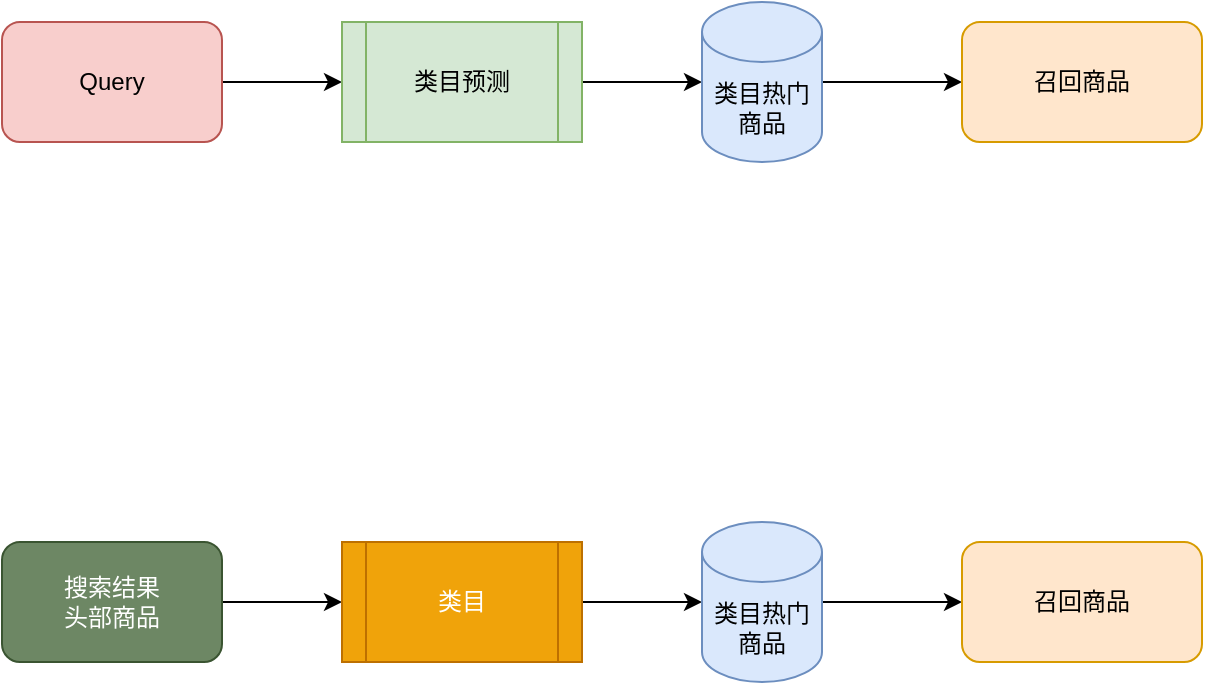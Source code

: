 <mxfile version="14.5.8" type="github">
  <diagram id="nd3aIdpbF6MNzYKR0Au_" name="Page-1">
    <mxGraphModel dx="2066" dy="1163" grid="1" gridSize="10" guides="1" tooltips="1" connect="1" arrows="1" fold="1" page="1" pageScale="1" pageWidth="827" pageHeight="1169" math="0" shadow="0">
      <root>
        <mxCell id="0" />
        <mxCell id="1" parent="0" />
        <mxCell id="geKT77psNp-j_N5r5EBi-3" style="edgeStyle=orthogonalEdgeStyle;rounded=0;orthogonalLoop=1;jettySize=auto;html=1;exitX=1;exitY=0.5;exitDx=0;exitDy=0;" edge="1" parent="1" source="geKT77psNp-j_N5r5EBi-2">
          <mxGeometry relative="1" as="geometry">
            <mxPoint x="240" y="460" as="targetPoint" />
          </mxGeometry>
        </mxCell>
        <mxCell id="geKT77psNp-j_N5r5EBi-2" value="Query" style="rounded=1;whiteSpace=wrap;html=1;fillColor=#f8cecc;strokeColor=#b85450;" vertex="1" parent="1">
          <mxGeometry x="70" y="430" width="110" height="60" as="geometry" />
        </mxCell>
        <mxCell id="geKT77psNp-j_N5r5EBi-5" style="edgeStyle=orthogonalEdgeStyle;rounded=0;orthogonalLoop=1;jettySize=auto;html=1;exitX=1;exitY=0.5;exitDx=0;exitDy=0;" edge="1" parent="1" source="geKT77psNp-j_N5r5EBi-4">
          <mxGeometry relative="1" as="geometry">
            <mxPoint x="420" y="460" as="targetPoint" />
          </mxGeometry>
        </mxCell>
        <mxCell id="geKT77psNp-j_N5r5EBi-4" value="类目预测" style="shape=process;whiteSpace=wrap;html=1;backgroundOutline=1;fillColor=#d5e8d4;strokeColor=#82b366;" vertex="1" parent="1">
          <mxGeometry x="240" y="430" width="120" height="60" as="geometry" />
        </mxCell>
        <mxCell id="geKT77psNp-j_N5r5EBi-7" style="edgeStyle=orthogonalEdgeStyle;rounded=0;orthogonalLoop=1;jettySize=auto;html=1;exitX=1;exitY=0.5;exitDx=0;exitDy=0;exitPerimeter=0;" edge="1" parent="1" source="geKT77psNp-j_N5r5EBi-6">
          <mxGeometry relative="1" as="geometry">
            <mxPoint x="550" y="460" as="targetPoint" />
          </mxGeometry>
        </mxCell>
        <mxCell id="geKT77psNp-j_N5r5EBi-6" value="类目热门商品" style="shape=cylinder3;whiteSpace=wrap;html=1;boundedLbl=1;backgroundOutline=1;size=15;fillColor=#dae8fc;strokeColor=#6c8ebf;" vertex="1" parent="1">
          <mxGeometry x="420" y="420" width="60" height="80" as="geometry" />
        </mxCell>
        <mxCell id="geKT77psNp-j_N5r5EBi-8" value="召回商品" style="rounded=1;whiteSpace=wrap;html=1;fillColor=#ffe6cc;strokeColor=#d79b00;" vertex="1" parent="1">
          <mxGeometry x="550" y="430" width="120" height="60" as="geometry" />
        </mxCell>
        <mxCell id="geKT77psNp-j_N5r5EBi-9" style="edgeStyle=orthogonalEdgeStyle;rounded=0;orthogonalLoop=1;jettySize=auto;html=1;exitX=1;exitY=0.5;exitDx=0;exitDy=0;" edge="1" parent="1" source="geKT77psNp-j_N5r5EBi-10">
          <mxGeometry relative="1" as="geometry">
            <mxPoint x="240" y="720" as="targetPoint" />
          </mxGeometry>
        </mxCell>
        <mxCell id="geKT77psNp-j_N5r5EBi-10" value="搜索结果&lt;br&gt;头部商品" style="rounded=1;whiteSpace=wrap;html=1;fillColor=#6d8764;strokeColor=#3A5431;fontColor=#ffffff;" vertex="1" parent="1">
          <mxGeometry x="70" y="690" width="110" height="60" as="geometry" />
        </mxCell>
        <mxCell id="geKT77psNp-j_N5r5EBi-11" style="edgeStyle=orthogonalEdgeStyle;rounded=0;orthogonalLoop=1;jettySize=auto;html=1;exitX=1;exitY=0.5;exitDx=0;exitDy=0;" edge="1" parent="1" source="geKT77psNp-j_N5r5EBi-12">
          <mxGeometry relative="1" as="geometry">
            <mxPoint x="420" y="720" as="targetPoint" />
          </mxGeometry>
        </mxCell>
        <mxCell id="geKT77psNp-j_N5r5EBi-12" value="类目" style="shape=process;whiteSpace=wrap;html=1;backgroundOutline=1;fillColor=#f0a30a;strokeColor=#BD7000;fontColor=#ffffff;" vertex="1" parent="1">
          <mxGeometry x="240" y="690" width="120" height="60" as="geometry" />
        </mxCell>
        <mxCell id="geKT77psNp-j_N5r5EBi-13" style="edgeStyle=orthogonalEdgeStyle;rounded=0;orthogonalLoop=1;jettySize=auto;html=1;exitX=1;exitY=0.5;exitDx=0;exitDy=0;exitPerimeter=0;" edge="1" parent="1" source="geKT77psNp-j_N5r5EBi-14">
          <mxGeometry relative="1" as="geometry">
            <mxPoint x="550" y="720" as="targetPoint" />
          </mxGeometry>
        </mxCell>
        <mxCell id="geKT77psNp-j_N5r5EBi-14" value="类目热门商品" style="shape=cylinder3;whiteSpace=wrap;html=1;boundedLbl=1;backgroundOutline=1;size=15;fillColor=#dae8fc;strokeColor=#6c8ebf;" vertex="1" parent="1">
          <mxGeometry x="420" y="680" width="60" height="80" as="geometry" />
        </mxCell>
        <mxCell id="geKT77psNp-j_N5r5EBi-15" value="召回商品" style="rounded=1;whiteSpace=wrap;html=1;fillColor=#ffe6cc;strokeColor=#d79b00;" vertex="1" parent="1">
          <mxGeometry x="550" y="690" width="120" height="60" as="geometry" />
        </mxCell>
      </root>
    </mxGraphModel>
  </diagram>
</mxfile>
